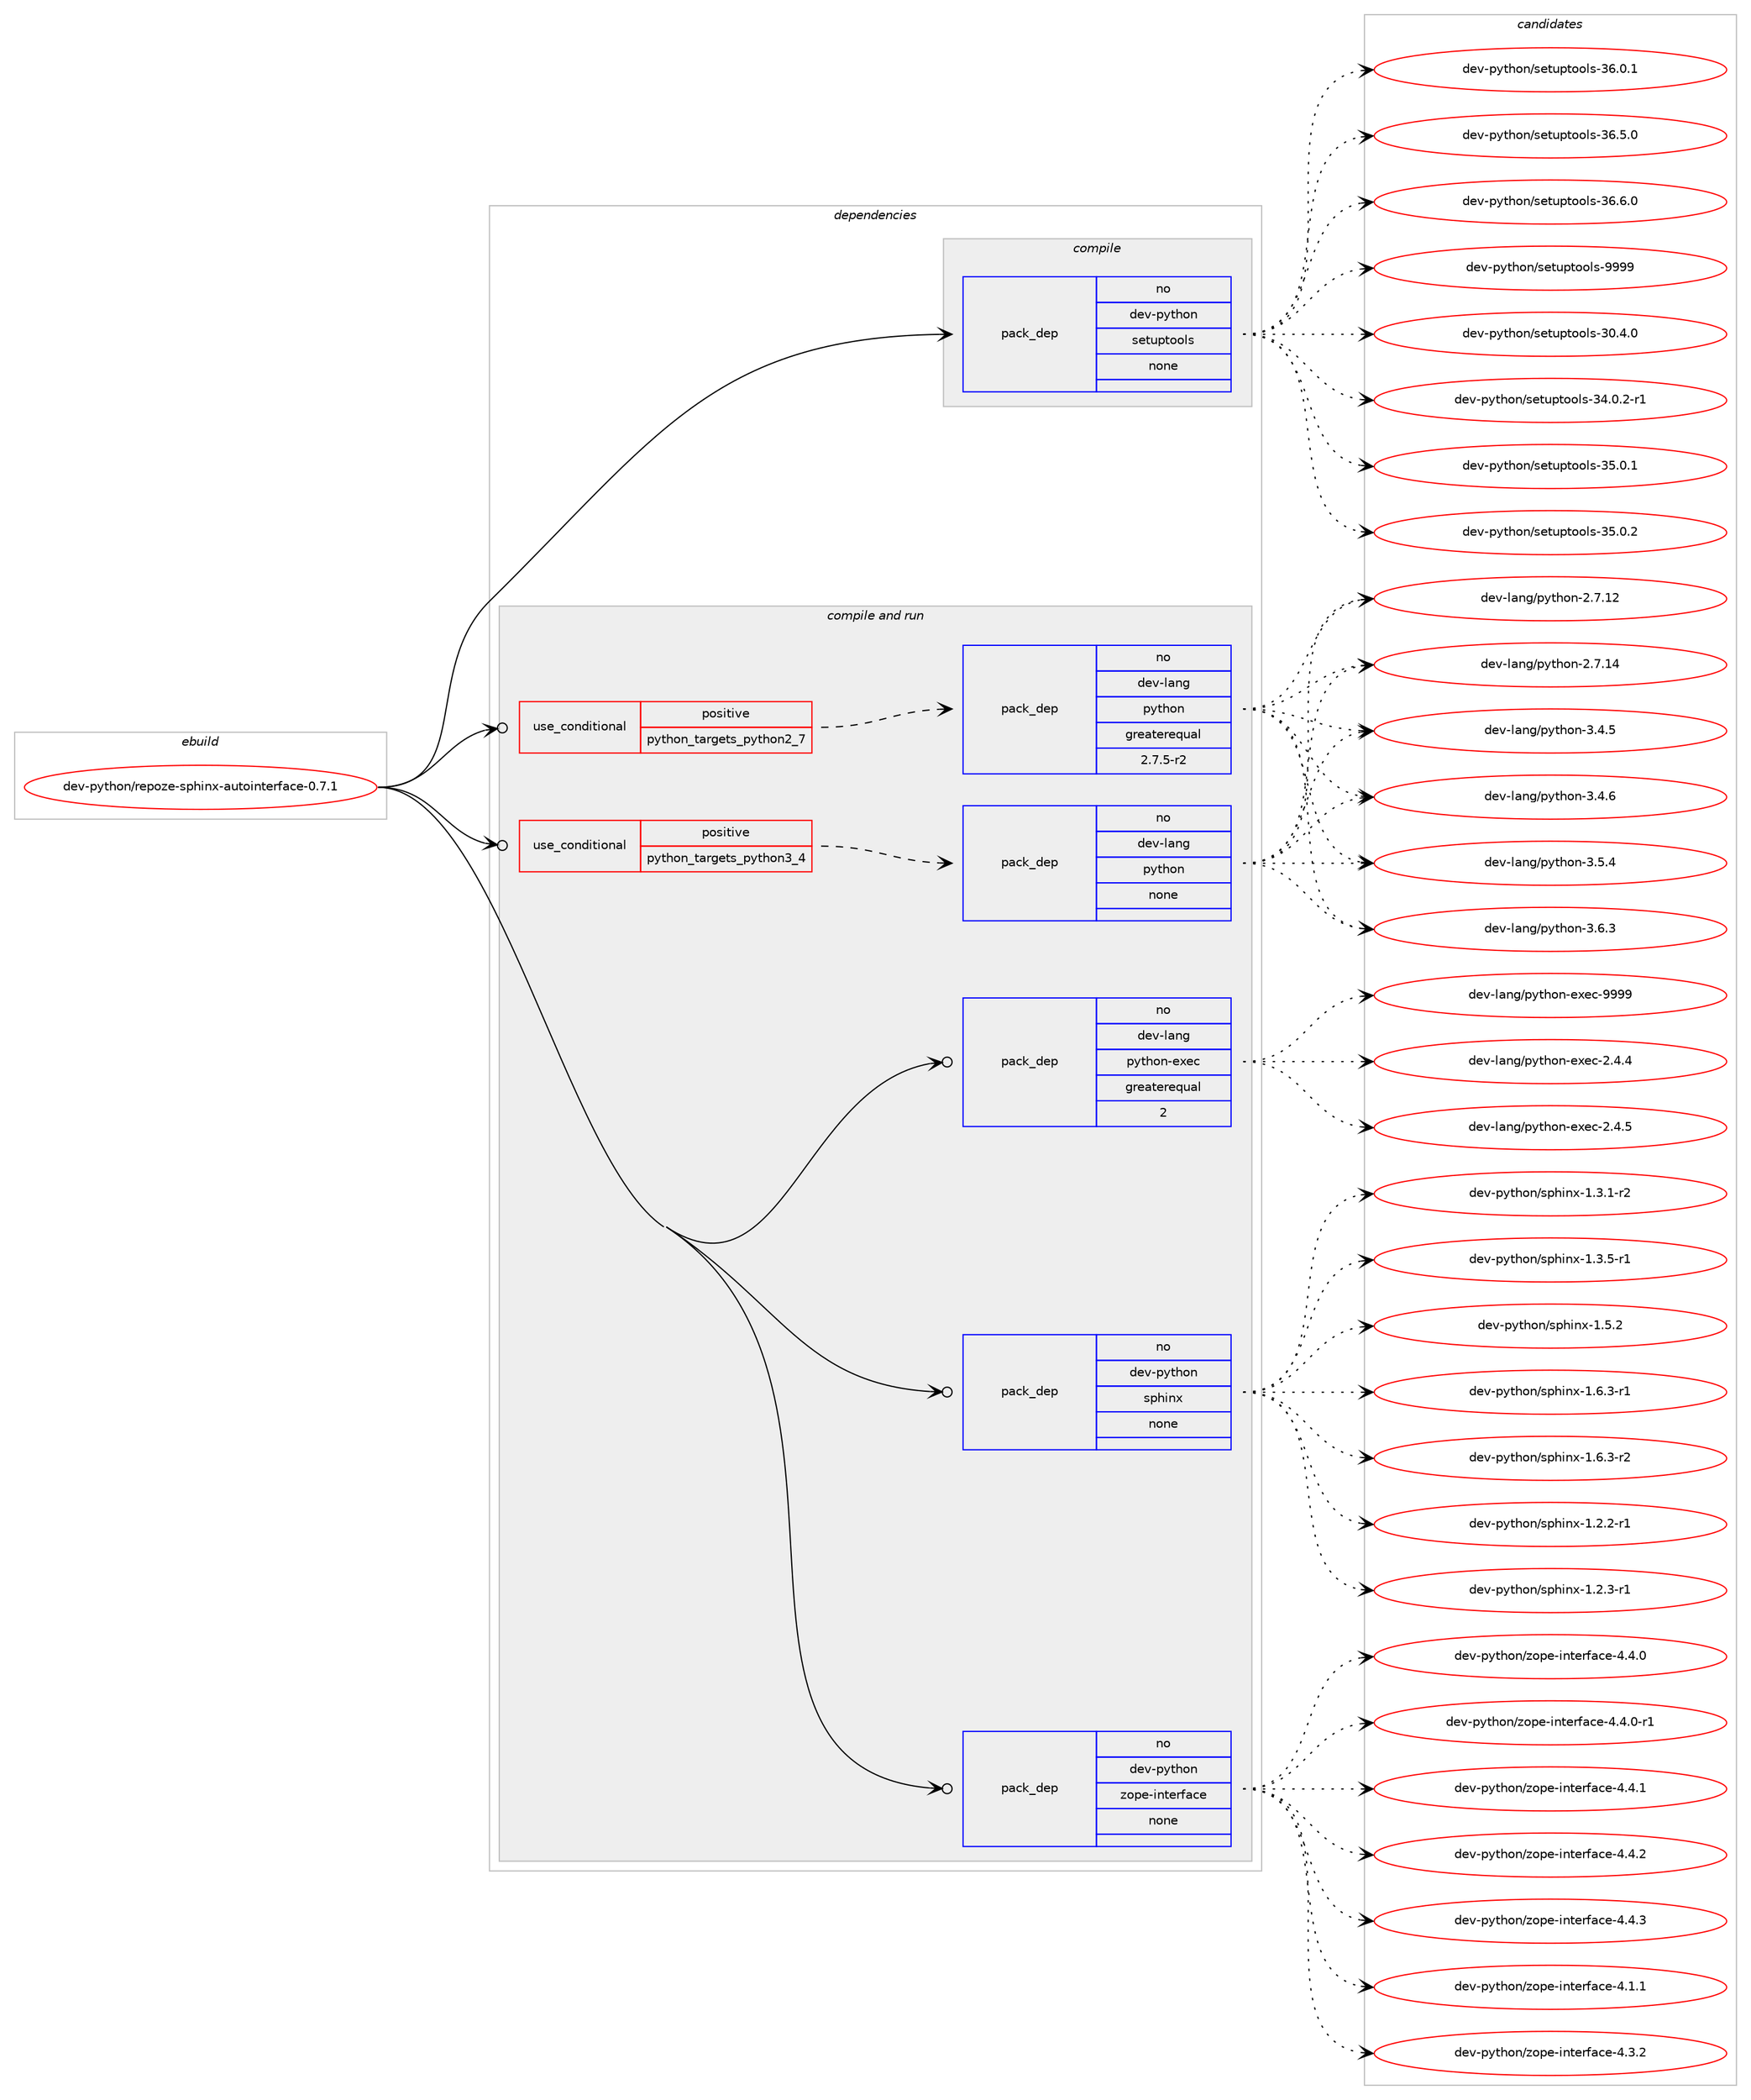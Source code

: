 digraph prolog {

# *************
# Graph options
# *************

newrank=true;
concentrate=true;
compound=true;
graph [rankdir=LR,fontname=Helvetica,fontsize=10,ranksep=1.5];#, ranksep=2.5, nodesep=0.2];
edge  [arrowhead=vee];
node  [fontname=Helvetica,fontsize=10];

# **********
# The ebuild
# **********

subgraph cluster_leftcol {
color=gray;
rank=same;
label=<<i>ebuild</i>>;
id [label="dev-python/repoze-sphinx-autointerface-0.7.1", color=red, width=4, href="../dev-python/repoze-sphinx-autointerface-0.7.1.svg"];
}

# ****************
# The dependencies
# ****************

subgraph cluster_midcol {
color=gray;
label=<<i>dependencies</i>>;
subgraph cluster_compile {
fillcolor="#eeeeee";
style=filled;
label=<<i>compile</i>>;
subgraph pack140292 {
dependency185191 [label=<<TABLE BORDER="0" CELLBORDER="1" CELLSPACING="0" CELLPADDING="4" WIDTH="220"><TR><TD ROWSPAN="6" CELLPADDING="30">pack_dep</TD></TR><TR><TD WIDTH="110">no</TD></TR><TR><TD>dev-python</TD></TR><TR><TD>setuptools</TD></TR><TR><TD>none</TD></TR><TR><TD></TD></TR></TABLE>>, shape=none, color=blue];
}
id:e -> dependency185191:w [weight=20,style="solid",arrowhead="vee"];
}
subgraph cluster_compileandrun {
fillcolor="#eeeeee";
style=filled;
label=<<i>compile and run</i>>;
subgraph cond40946 {
dependency185192 [label=<<TABLE BORDER="0" CELLBORDER="1" CELLSPACING="0" CELLPADDING="4"><TR><TD ROWSPAN="3" CELLPADDING="10">use_conditional</TD></TR><TR><TD>positive</TD></TR><TR><TD>python_targets_python2_7</TD></TR></TABLE>>, shape=none, color=red];
subgraph pack140293 {
dependency185193 [label=<<TABLE BORDER="0" CELLBORDER="1" CELLSPACING="0" CELLPADDING="4" WIDTH="220"><TR><TD ROWSPAN="6" CELLPADDING="30">pack_dep</TD></TR><TR><TD WIDTH="110">no</TD></TR><TR><TD>dev-lang</TD></TR><TR><TD>python</TD></TR><TR><TD>greaterequal</TD></TR><TR><TD>2.7.5-r2</TD></TR></TABLE>>, shape=none, color=blue];
}
dependency185192:e -> dependency185193:w [weight=20,style="dashed",arrowhead="vee"];
}
id:e -> dependency185192:w [weight=20,style="solid",arrowhead="odotvee"];
subgraph cond40947 {
dependency185194 [label=<<TABLE BORDER="0" CELLBORDER="1" CELLSPACING="0" CELLPADDING="4"><TR><TD ROWSPAN="3" CELLPADDING="10">use_conditional</TD></TR><TR><TD>positive</TD></TR><TR><TD>python_targets_python3_4</TD></TR></TABLE>>, shape=none, color=red];
subgraph pack140294 {
dependency185195 [label=<<TABLE BORDER="0" CELLBORDER="1" CELLSPACING="0" CELLPADDING="4" WIDTH="220"><TR><TD ROWSPAN="6" CELLPADDING="30">pack_dep</TD></TR><TR><TD WIDTH="110">no</TD></TR><TR><TD>dev-lang</TD></TR><TR><TD>python</TD></TR><TR><TD>none</TD></TR><TR><TD></TD></TR></TABLE>>, shape=none, color=blue];
}
dependency185194:e -> dependency185195:w [weight=20,style="dashed",arrowhead="vee"];
}
id:e -> dependency185194:w [weight=20,style="solid",arrowhead="odotvee"];
subgraph pack140295 {
dependency185196 [label=<<TABLE BORDER="0" CELLBORDER="1" CELLSPACING="0" CELLPADDING="4" WIDTH="220"><TR><TD ROWSPAN="6" CELLPADDING="30">pack_dep</TD></TR><TR><TD WIDTH="110">no</TD></TR><TR><TD>dev-lang</TD></TR><TR><TD>python-exec</TD></TR><TR><TD>greaterequal</TD></TR><TR><TD>2</TD></TR></TABLE>>, shape=none, color=blue];
}
id:e -> dependency185196:w [weight=20,style="solid",arrowhead="odotvee"];
subgraph pack140296 {
dependency185197 [label=<<TABLE BORDER="0" CELLBORDER="1" CELLSPACING="0" CELLPADDING="4" WIDTH="220"><TR><TD ROWSPAN="6" CELLPADDING="30">pack_dep</TD></TR><TR><TD WIDTH="110">no</TD></TR><TR><TD>dev-python</TD></TR><TR><TD>sphinx</TD></TR><TR><TD>none</TD></TR><TR><TD></TD></TR></TABLE>>, shape=none, color=blue];
}
id:e -> dependency185197:w [weight=20,style="solid",arrowhead="odotvee"];
subgraph pack140297 {
dependency185198 [label=<<TABLE BORDER="0" CELLBORDER="1" CELLSPACING="0" CELLPADDING="4" WIDTH="220"><TR><TD ROWSPAN="6" CELLPADDING="30">pack_dep</TD></TR><TR><TD WIDTH="110">no</TD></TR><TR><TD>dev-python</TD></TR><TR><TD>zope-interface</TD></TR><TR><TD>none</TD></TR><TR><TD></TD></TR></TABLE>>, shape=none, color=blue];
}
id:e -> dependency185198:w [weight=20,style="solid",arrowhead="odotvee"];
}
subgraph cluster_run {
fillcolor="#eeeeee";
style=filled;
label=<<i>run</i>>;
}
}

# **************
# The candidates
# **************

subgraph cluster_choices {
rank=same;
color=gray;
label=<<i>candidates</i>>;

subgraph choice140292 {
color=black;
nodesep=1;
choice100101118451121211161041111104711510111611711211611111110811545514846524648 [label="dev-python/setuptools-30.4.0", color=red, width=4,href="../dev-python/setuptools-30.4.0.svg"];
choice1001011184511212111610411111047115101116117112116111111108115455152464846504511449 [label="dev-python/setuptools-34.0.2-r1", color=red, width=4,href="../dev-python/setuptools-34.0.2-r1.svg"];
choice100101118451121211161041111104711510111611711211611111110811545515346484649 [label="dev-python/setuptools-35.0.1", color=red, width=4,href="../dev-python/setuptools-35.0.1.svg"];
choice100101118451121211161041111104711510111611711211611111110811545515346484650 [label="dev-python/setuptools-35.0.2", color=red, width=4,href="../dev-python/setuptools-35.0.2.svg"];
choice100101118451121211161041111104711510111611711211611111110811545515446484649 [label="dev-python/setuptools-36.0.1", color=red, width=4,href="../dev-python/setuptools-36.0.1.svg"];
choice100101118451121211161041111104711510111611711211611111110811545515446534648 [label="dev-python/setuptools-36.5.0", color=red, width=4,href="../dev-python/setuptools-36.5.0.svg"];
choice100101118451121211161041111104711510111611711211611111110811545515446544648 [label="dev-python/setuptools-36.6.0", color=red, width=4,href="../dev-python/setuptools-36.6.0.svg"];
choice10010111845112121116104111110471151011161171121161111111081154557575757 [label="dev-python/setuptools-9999", color=red, width=4,href="../dev-python/setuptools-9999.svg"];
dependency185191:e -> choice100101118451121211161041111104711510111611711211611111110811545514846524648:w [style=dotted,weight="100"];
dependency185191:e -> choice1001011184511212111610411111047115101116117112116111111108115455152464846504511449:w [style=dotted,weight="100"];
dependency185191:e -> choice100101118451121211161041111104711510111611711211611111110811545515346484649:w [style=dotted,weight="100"];
dependency185191:e -> choice100101118451121211161041111104711510111611711211611111110811545515346484650:w [style=dotted,weight="100"];
dependency185191:e -> choice100101118451121211161041111104711510111611711211611111110811545515446484649:w [style=dotted,weight="100"];
dependency185191:e -> choice100101118451121211161041111104711510111611711211611111110811545515446534648:w [style=dotted,weight="100"];
dependency185191:e -> choice100101118451121211161041111104711510111611711211611111110811545515446544648:w [style=dotted,weight="100"];
dependency185191:e -> choice10010111845112121116104111110471151011161171121161111111081154557575757:w [style=dotted,weight="100"];
}
subgraph choice140293 {
color=black;
nodesep=1;
choice10010111845108971101034711212111610411111045504655464950 [label="dev-lang/python-2.7.12", color=red, width=4,href="../dev-lang/python-2.7.12.svg"];
choice10010111845108971101034711212111610411111045504655464952 [label="dev-lang/python-2.7.14", color=red, width=4,href="../dev-lang/python-2.7.14.svg"];
choice100101118451089711010347112121116104111110455146524653 [label="dev-lang/python-3.4.5", color=red, width=4,href="../dev-lang/python-3.4.5.svg"];
choice100101118451089711010347112121116104111110455146524654 [label="dev-lang/python-3.4.6", color=red, width=4,href="../dev-lang/python-3.4.6.svg"];
choice100101118451089711010347112121116104111110455146534652 [label="dev-lang/python-3.5.4", color=red, width=4,href="../dev-lang/python-3.5.4.svg"];
choice100101118451089711010347112121116104111110455146544651 [label="dev-lang/python-3.6.3", color=red, width=4,href="../dev-lang/python-3.6.3.svg"];
dependency185193:e -> choice10010111845108971101034711212111610411111045504655464950:w [style=dotted,weight="100"];
dependency185193:e -> choice10010111845108971101034711212111610411111045504655464952:w [style=dotted,weight="100"];
dependency185193:e -> choice100101118451089711010347112121116104111110455146524653:w [style=dotted,weight="100"];
dependency185193:e -> choice100101118451089711010347112121116104111110455146524654:w [style=dotted,weight="100"];
dependency185193:e -> choice100101118451089711010347112121116104111110455146534652:w [style=dotted,weight="100"];
dependency185193:e -> choice100101118451089711010347112121116104111110455146544651:w [style=dotted,weight="100"];
}
subgraph choice140294 {
color=black;
nodesep=1;
choice10010111845108971101034711212111610411111045504655464950 [label="dev-lang/python-2.7.12", color=red, width=4,href="../dev-lang/python-2.7.12.svg"];
choice10010111845108971101034711212111610411111045504655464952 [label="dev-lang/python-2.7.14", color=red, width=4,href="../dev-lang/python-2.7.14.svg"];
choice100101118451089711010347112121116104111110455146524653 [label="dev-lang/python-3.4.5", color=red, width=4,href="../dev-lang/python-3.4.5.svg"];
choice100101118451089711010347112121116104111110455146524654 [label="dev-lang/python-3.4.6", color=red, width=4,href="../dev-lang/python-3.4.6.svg"];
choice100101118451089711010347112121116104111110455146534652 [label="dev-lang/python-3.5.4", color=red, width=4,href="../dev-lang/python-3.5.4.svg"];
choice100101118451089711010347112121116104111110455146544651 [label="dev-lang/python-3.6.3", color=red, width=4,href="../dev-lang/python-3.6.3.svg"];
dependency185195:e -> choice10010111845108971101034711212111610411111045504655464950:w [style=dotted,weight="100"];
dependency185195:e -> choice10010111845108971101034711212111610411111045504655464952:w [style=dotted,weight="100"];
dependency185195:e -> choice100101118451089711010347112121116104111110455146524653:w [style=dotted,weight="100"];
dependency185195:e -> choice100101118451089711010347112121116104111110455146524654:w [style=dotted,weight="100"];
dependency185195:e -> choice100101118451089711010347112121116104111110455146534652:w [style=dotted,weight="100"];
dependency185195:e -> choice100101118451089711010347112121116104111110455146544651:w [style=dotted,weight="100"];
}
subgraph choice140295 {
color=black;
nodesep=1;
choice1001011184510897110103471121211161041111104510112010199455046524652 [label="dev-lang/python-exec-2.4.4", color=red, width=4,href="../dev-lang/python-exec-2.4.4.svg"];
choice1001011184510897110103471121211161041111104510112010199455046524653 [label="dev-lang/python-exec-2.4.5", color=red, width=4,href="../dev-lang/python-exec-2.4.5.svg"];
choice10010111845108971101034711212111610411111045101120101994557575757 [label="dev-lang/python-exec-9999", color=red, width=4,href="../dev-lang/python-exec-9999.svg"];
dependency185196:e -> choice1001011184510897110103471121211161041111104510112010199455046524652:w [style=dotted,weight="100"];
dependency185196:e -> choice1001011184510897110103471121211161041111104510112010199455046524653:w [style=dotted,weight="100"];
dependency185196:e -> choice10010111845108971101034711212111610411111045101120101994557575757:w [style=dotted,weight="100"];
}
subgraph choice140296 {
color=black;
nodesep=1;
choice10010111845112121116104111110471151121041051101204549465046504511449 [label="dev-python/sphinx-1.2.2-r1", color=red, width=4,href="../dev-python/sphinx-1.2.2-r1.svg"];
choice10010111845112121116104111110471151121041051101204549465046514511449 [label="dev-python/sphinx-1.2.3-r1", color=red, width=4,href="../dev-python/sphinx-1.2.3-r1.svg"];
choice10010111845112121116104111110471151121041051101204549465146494511450 [label="dev-python/sphinx-1.3.1-r2", color=red, width=4,href="../dev-python/sphinx-1.3.1-r2.svg"];
choice10010111845112121116104111110471151121041051101204549465146534511449 [label="dev-python/sphinx-1.3.5-r1", color=red, width=4,href="../dev-python/sphinx-1.3.5-r1.svg"];
choice1001011184511212111610411111047115112104105110120454946534650 [label="dev-python/sphinx-1.5.2", color=red, width=4,href="../dev-python/sphinx-1.5.2.svg"];
choice10010111845112121116104111110471151121041051101204549465446514511449 [label="dev-python/sphinx-1.6.3-r1", color=red, width=4,href="../dev-python/sphinx-1.6.3-r1.svg"];
choice10010111845112121116104111110471151121041051101204549465446514511450 [label="dev-python/sphinx-1.6.3-r2", color=red, width=4,href="../dev-python/sphinx-1.6.3-r2.svg"];
dependency185197:e -> choice10010111845112121116104111110471151121041051101204549465046504511449:w [style=dotted,weight="100"];
dependency185197:e -> choice10010111845112121116104111110471151121041051101204549465046514511449:w [style=dotted,weight="100"];
dependency185197:e -> choice10010111845112121116104111110471151121041051101204549465146494511450:w [style=dotted,weight="100"];
dependency185197:e -> choice10010111845112121116104111110471151121041051101204549465146534511449:w [style=dotted,weight="100"];
dependency185197:e -> choice1001011184511212111610411111047115112104105110120454946534650:w [style=dotted,weight="100"];
dependency185197:e -> choice10010111845112121116104111110471151121041051101204549465446514511449:w [style=dotted,weight="100"];
dependency185197:e -> choice10010111845112121116104111110471151121041051101204549465446514511450:w [style=dotted,weight="100"];
}
subgraph choice140297 {
color=black;
nodesep=1;
choice1001011184511212111610411111047122111112101451051101161011141029799101455246494649 [label="dev-python/zope-interface-4.1.1", color=red, width=4,href="../dev-python/zope-interface-4.1.1.svg"];
choice1001011184511212111610411111047122111112101451051101161011141029799101455246514650 [label="dev-python/zope-interface-4.3.2", color=red, width=4,href="../dev-python/zope-interface-4.3.2.svg"];
choice1001011184511212111610411111047122111112101451051101161011141029799101455246524648 [label="dev-python/zope-interface-4.4.0", color=red, width=4,href="../dev-python/zope-interface-4.4.0.svg"];
choice10010111845112121116104111110471221111121014510511011610111410297991014552465246484511449 [label="dev-python/zope-interface-4.4.0-r1", color=red, width=4,href="../dev-python/zope-interface-4.4.0-r1.svg"];
choice1001011184511212111610411111047122111112101451051101161011141029799101455246524649 [label="dev-python/zope-interface-4.4.1", color=red, width=4,href="../dev-python/zope-interface-4.4.1.svg"];
choice1001011184511212111610411111047122111112101451051101161011141029799101455246524650 [label="dev-python/zope-interface-4.4.2", color=red, width=4,href="../dev-python/zope-interface-4.4.2.svg"];
choice1001011184511212111610411111047122111112101451051101161011141029799101455246524651 [label="dev-python/zope-interface-4.4.3", color=red, width=4,href="../dev-python/zope-interface-4.4.3.svg"];
dependency185198:e -> choice1001011184511212111610411111047122111112101451051101161011141029799101455246494649:w [style=dotted,weight="100"];
dependency185198:e -> choice1001011184511212111610411111047122111112101451051101161011141029799101455246514650:w [style=dotted,weight="100"];
dependency185198:e -> choice1001011184511212111610411111047122111112101451051101161011141029799101455246524648:w [style=dotted,weight="100"];
dependency185198:e -> choice10010111845112121116104111110471221111121014510511011610111410297991014552465246484511449:w [style=dotted,weight="100"];
dependency185198:e -> choice1001011184511212111610411111047122111112101451051101161011141029799101455246524649:w [style=dotted,weight="100"];
dependency185198:e -> choice1001011184511212111610411111047122111112101451051101161011141029799101455246524650:w [style=dotted,weight="100"];
dependency185198:e -> choice1001011184511212111610411111047122111112101451051101161011141029799101455246524651:w [style=dotted,weight="100"];
}
}

}
